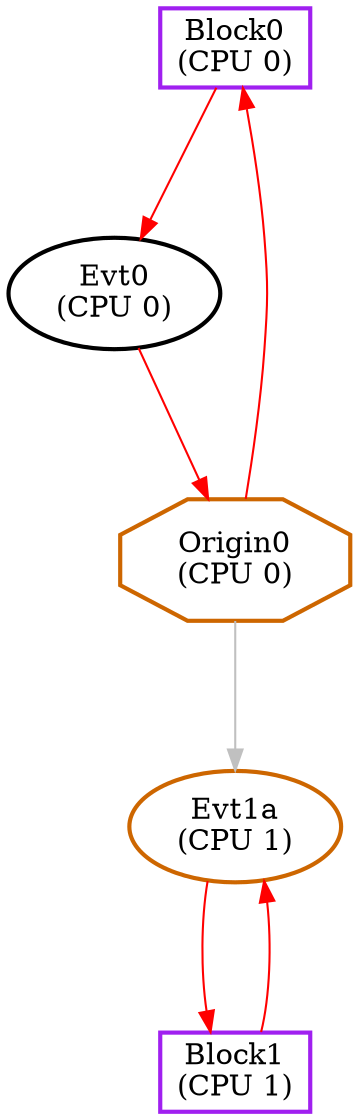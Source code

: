 digraph "cpu0-1-origin-block-origindst" {
  name="cpu0-1-origin-block-origindst"
  graph [rankdir=TB nodesep=0.6 mindist=1.0 ranksep=1.0 overlap=false]
  node [style=filled fillcolor=white color=black penwidth=2]
  Block0 [label="Block0\n(CPU 0)" cpu=0 type=block tperiod=20000000 pattern=X patentry=0 patexit=1 beamproc=beamX bpentry=0 bpexit=0 qlo=1 qhi=0 qil=0 shape=rectangle color=purple]
  Block1 [label="Block1\n(CPU 1)" cpu=1 type=block tperiod=10000000 pattern=A patentry=0 patexit=1 beamproc=beamA bpentry=0 bpexit=0 qlo=1 qhi=0 qil=0 shape=rectangle color=purple]
  Origin0 [label="Origin0\n(CPU 0)" cpu=0 type=origin toffs=0 pattern=X patentry=1 patexit=0 beamproc=beamA bpentry=0 bpexit=0 thread=0 shape=octagon color=darkorange3]
  Evt0 [label="Evt0\n(CPU 0)" cpu=0 type=tmsg fid=1 par=0 toffs=0 pattern=X patentry=0 patexit=0 beamproc=beamA bpentry=0 bpexit=0 shape=oval]
  Evt1a [label="Evt1a\n(CPU 1)" cpu=1 type=tmsg fid=1 par=1 toffs=0 pattern=A patentry=1 patexit=0 beamproc=beamA bpentry=0 bpexit=0 shape=oval color=darkorange3]
  edge [type=defdst color=red]
  Origin0 -> Evt1a [type=origindst color=gray]
  Origin0 -> Block0 -> Evt0 -> Origin0
  Evt1a -> Block1 -> Evt1a
}
